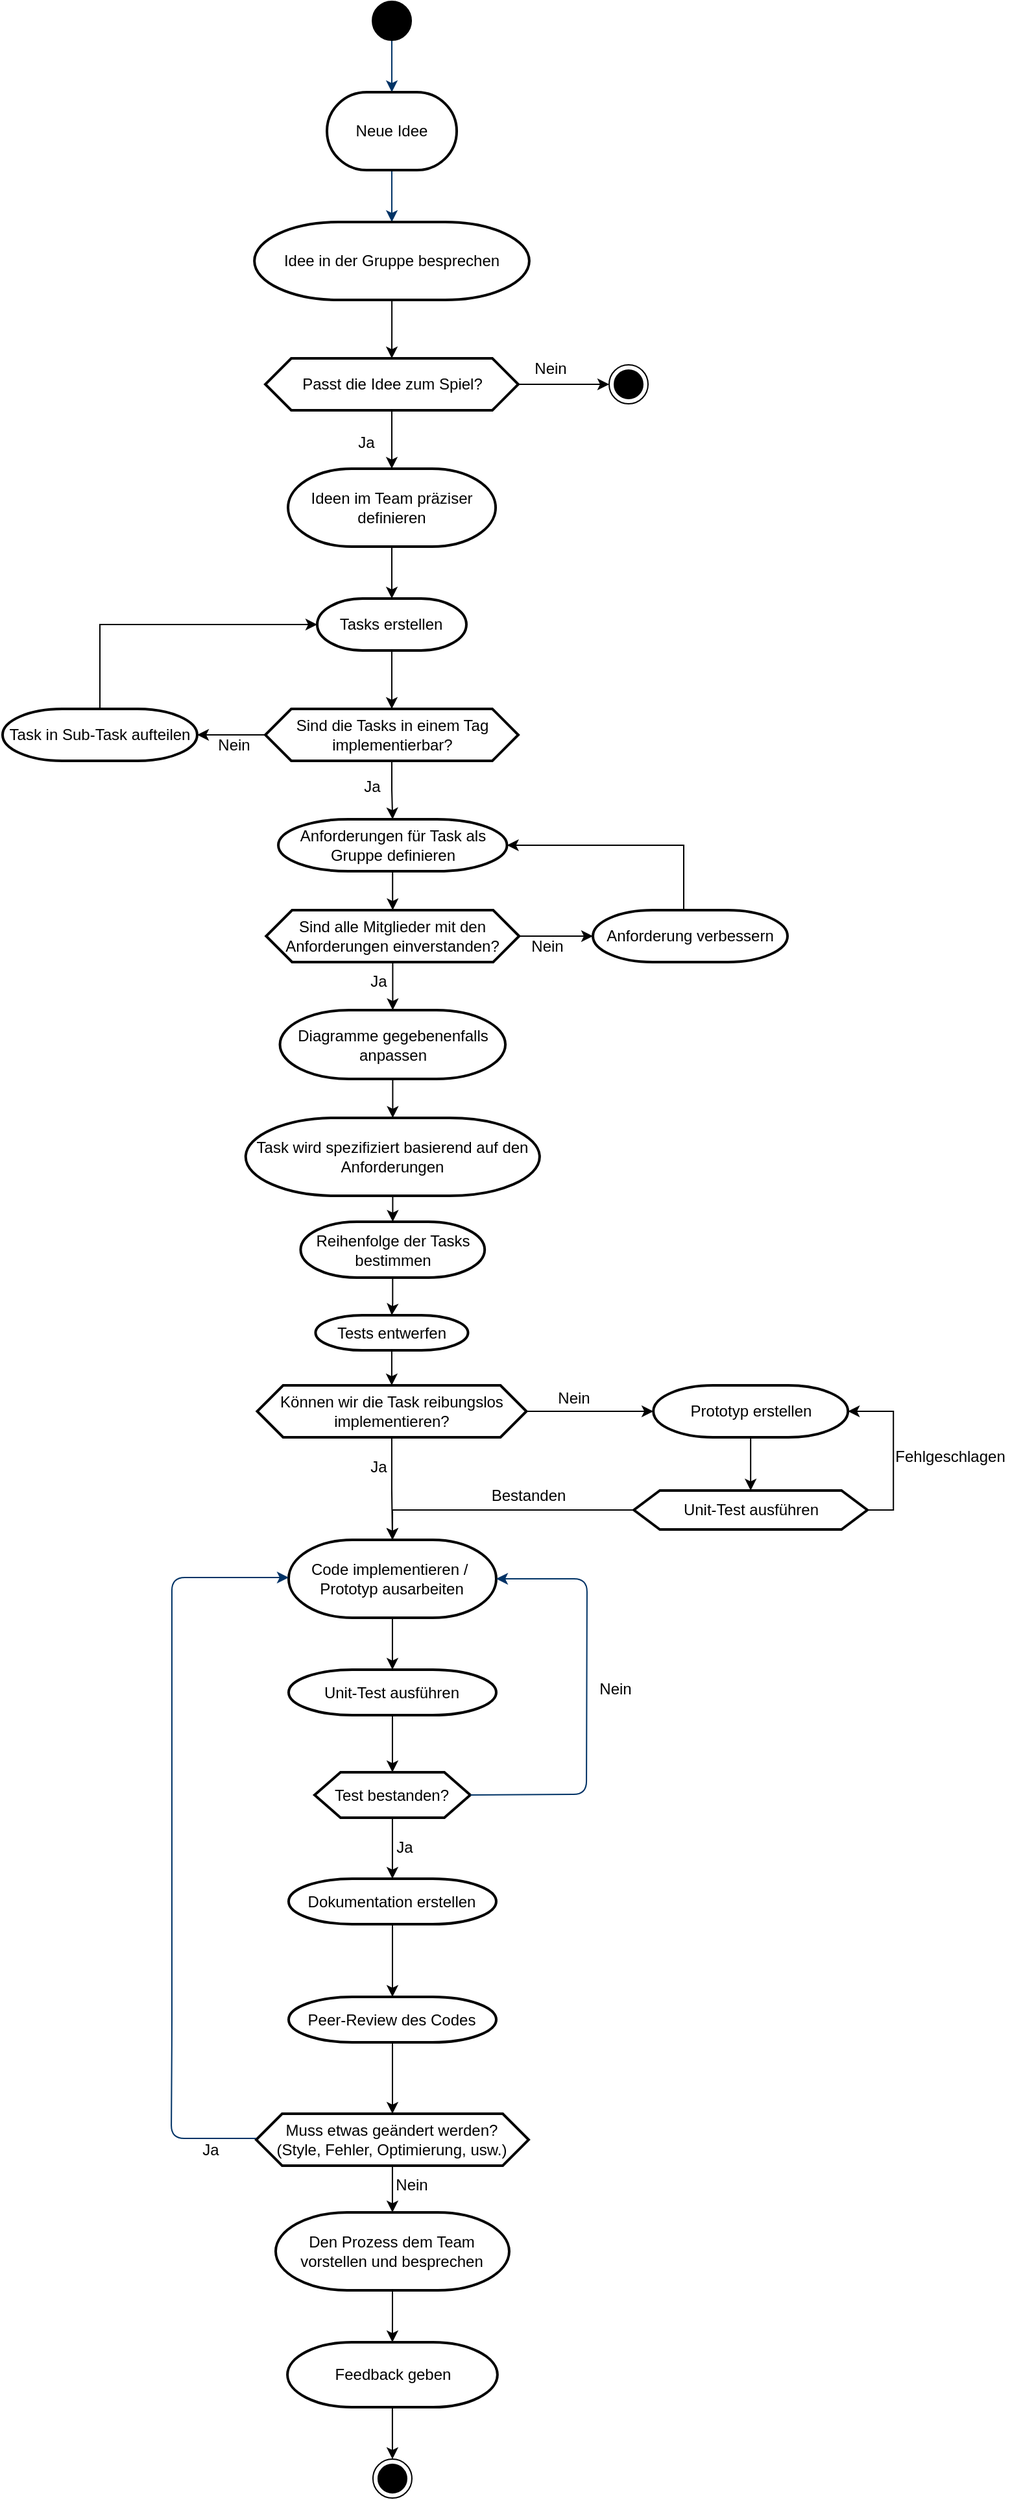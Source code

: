 <mxfile version="27.0.8">
  <diagram id="C5RBs43oDa-KdzZeNtuy" name="Page-1">
    <mxGraphModel dx="521" dy="555" grid="1" gridSize="10" guides="1" tooltips="1" connect="1" arrows="1" fold="1" page="1" pageScale="1" pageWidth="827" pageHeight="1169" math="0" shadow="0">
      <root>
        <mxCell id="WIyWlLk6GJQsqaUBKTNV-0" />
        <mxCell id="WIyWlLk6GJQsqaUBKTNV-1" parent="WIyWlLk6GJQsqaUBKTNV-0" />
        <mxCell id="JPEAjt1dKs-RVORxx70d-140" style="fontStyle=1;strokeColor=#003366;strokeWidth=1;html=1;entryX=0.5;entryY=0;entryDx=0;entryDy=0;entryPerimeter=0;" edge="1" target="JPEAjt1dKs-RVORxx70d-142" parent="WIyWlLk6GJQsqaUBKTNV-1">
          <mxGeometry relative="1" as="geometry">
            <mxPoint x="1505.01" y="120" as="sourcePoint" />
            <mxPoint x="1505.01" y="160" as="targetPoint" />
          </mxGeometry>
        </mxCell>
        <mxCell id="JPEAjt1dKs-RVORxx70d-141" style="fontStyle=1;strokeColor=#003366;strokeWidth=1;html=1;exitX=0.5;exitY=1;exitDx=0;exitDy=0;exitPerimeter=0;entryX=0.5;entryY=0;entryDx=0;entryDy=0;entryPerimeter=0;" edge="1" source="JPEAjt1dKs-RVORxx70d-142" target="JPEAjt1dKs-RVORxx70d-164" parent="WIyWlLk6GJQsqaUBKTNV-1">
          <mxGeometry relative="1" as="geometry">
            <mxPoint x="1505.01" y="240" as="sourcePoint" />
            <mxPoint x="1505.01" y="250" as="targetPoint" />
          </mxGeometry>
        </mxCell>
        <mxCell id="JPEAjt1dKs-RVORxx70d-142" value="Neue Idee" style="strokeWidth=2;html=1;shape=mxgraph.flowchart.terminator;whiteSpace=wrap;" vertex="1" parent="WIyWlLk6GJQsqaUBKTNV-1">
          <mxGeometry x="1455.01" y="160" width="100" height="60" as="geometry" />
        </mxCell>
        <mxCell id="JPEAjt1dKs-RVORxx70d-143" value="" style="ellipse;fillColor=strokeColor;html=1;" vertex="1" parent="WIyWlLk6GJQsqaUBKTNV-1">
          <mxGeometry x="1490.01" y="90" width="30" height="30" as="geometry" />
        </mxCell>
        <mxCell id="JPEAjt1dKs-RVORxx70d-226" value="" style="edgeStyle=orthogonalEdgeStyle;rounded=0;orthogonalLoop=1;jettySize=auto;html=1;" edge="1" parent="WIyWlLk6GJQsqaUBKTNV-1" source="JPEAjt1dKs-RVORxx70d-145" target="JPEAjt1dKs-RVORxx70d-155">
          <mxGeometry relative="1" as="geometry" />
        </mxCell>
        <mxCell id="JPEAjt1dKs-RVORxx70d-145" value="Ideen im Team präziser definieren" style="strokeWidth=2;html=1;shape=mxgraph.flowchart.terminator;whiteSpace=wrap;" vertex="1" parent="WIyWlLk6GJQsqaUBKTNV-1">
          <mxGeometry x="1425.01" y="450" width="160" height="60" as="geometry" />
        </mxCell>
        <mxCell id="JPEAjt1dKs-RVORxx70d-227" value="" style="edgeStyle=orthogonalEdgeStyle;rounded=0;orthogonalLoop=1;jettySize=auto;html=1;" edge="1" parent="WIyWlLk6GJQsqaUBKTNV-1" source="JPEAjt1dKs-RVORxx70d-155" target="JPEAjt1dKs-RVORxx70d-171">
          <mxGeometry relative="1" as="geometry" />
        </mxCell>
        <mxCell id="JPEAjt1dKs-RVORxx70d-155" value="Tasks erstellen" style="strokeWidth=2;html=1;shape=mxgraph.flowchart.terminator;whiteSpace=wrap;" vertex="1" parent="WIyWlLk6GJQsqaUBKTNV-1">
          <mxGeometry x="1447.49" y="550" width="114.99" height="40" as="geometry" />
        </mxCell>
        <mxCell id="JPEAjt1dKs-RVORxx70d-157" value="Code implementieren /&amp;nbsp;&lt;div&gt;Prototyp ausarbeiten&lt;/div&gt;" style="strokeWidth=2;html=1;shape=mxgraph.flowchart.terminator;whiteSpace=wrap;" vertex="1" parent="WIyWlLk6GJQsqaUBKTNV-1">
          <mxGeometry x="1425.48" y="1275" width="160" height="60" as="geometry" />
        </mxCell>
        <mxCell id="JPEAjt1dKs-RVORxx70d-158" value="Unit-Test ausführen" style="strokeWidth=2;html=1;shape=mxgraph.flowchart.terminator;whiteSpace=wrap;" vertex="1" parent="WIyWlLk6GJQsqaUBKTNV-1">
          <mxGeometry x="1425.48" y="1375" width="160" height="35" as="geometry" />
        </mxCell>
        <mxCell id="JPEAjt1dKs-RVORxx70d-159" value="Test bestanden?" style="shape=hexagon;perimeter=hexagonPerimeter2;whiteSpace=wrap;html=1;fixedSize=1;strokeWidth=2" vertex="1" parent="WIyWlLk6GJQsqaUBKTNV-1">
          <mxGeometry x="1445.48" y="1454" width="120" height="35" as="geometry" />
        </mxCell>
        <mxCell id="JPEAjt1dKs-RVORxx70d-160" value="Nein" style="text;html=1;align=center;verticalAlign=middle;resizable=0;points=[];autosize=1;strokeColor=none;fillColor=none;" vertex="1" parent="WIyWlLk6GJQsqaUBKTNV-1">
          <mxGeometry x="1652.49" y="1375" width="50" height="30" as="geometry" />
        </mxCell>
        <mxCell id="JPEAjt1dKs-RVORxx70d-161" value="Ja" style="text;strokeColor=none;align=center;fillColor=none;html=1;verticalAlign=middle;whiteSpace=wrap;rounded=0;" vertex="1" parent="WIyWlLk6GJQsqaUBKTNV-1">
          <mxGeometry x="1485.48" y="1497" width="60" height="30" as="geometry" />
        </mxCell>
        <mxCell id="JPEAjt1dKs-RVORxx70d-163" value="" style="ellipse;html=1;shape=endState;fillColor=strokeColor;" vertex="1" parent="WIyWlLk6GJQsqaUBKTNV-1">
          <mxGeometry x="1490.47" y="1983" width="30" height="30" as="geometry" />
        </mxCell>
        <mxCell id="JPEAjt1dKs-RVORxx70d-224" value="" style="edgeStyle=orthogonalEdgeStyle;rounded=0;orthogonalLoop=1;jettySize=auto;html=1;" edge="1" parent="WIyWlLk6GJQsqaUBKTNV-1" source="JPEAjt1dKs-RVORxx70d-164" target="JPEAjt1dKs-RVORxx70d-213">
          <mxGeometry relative="1" as="geometry" />
        </mxCell>
        <mxCell id="JPEAjt1dKs-RVORxx70d-164" value="Idee in der Gruppe besprechen" style="strokeWidth=2;html=1;shape=mxgraph.flowchart.terminator;whiteSpace=wrap;" vertex="1" parent="WIyWlLk6GJQsqaUBKTNV-1">
          <mxGeometry x="1399.08" y="260" width="211.86" height="60" as="geometry" />
        </mxCell>
        <mxCell id="JPEAjt1dKs-RVORxx70d-231" style="edgeStyle=orthogonalEdgeStyle;rounded=0;orthogonalLoop=1;jettySize=auto;html=1;exitX=0.5;exitY=1;exitDx=0;exitDy=0;" edge="1" parent="WIyWlLk6GJQsqaUBKTNV-1" source="JPEAjt1dKs-RVORxx70d-171" target="JPEAjt1dKs-RVORxx70d-230">
          <mxGeometry relative="1" as="geometry" />
        </mxCell>
        <mxCell id="JPEAjt1dKs-RVORxx70d-171" value="Sind die Tasks in einem Tag implementierbar?" style="shape=hexagon;perimeter=hexagonPerimeter2;whiteSpace=wrap;html=1;fixedSize=1;strokeWidth=2" vertex="1" parent="WIyWlLk6GJQsqaUBKTNV-1">
          <mxGeometry x="1407.5" y="635" width="194.98" height="40" as="geometry" />
        </mxCell>
        <mxCell id="JPEAjt1dKs-RVORxx70d-172" value="Task in Sub-Task aufteilen" style="strokeWidth=2;html=1;shape=mxgraph.flowchart.terminator;whiteSpace=wrap;" vertex="1" parent="WIyWlLk6GJQsqaUBKTNV-1">
          <mxGeometry x="1204.98" y="635" width="150" height="40" as="geometry" />
        </mxCell>
        <mxCell id="JPEAjt1dKs-RVORxx70d-173" style="edgeStyle=orthogonalEdgeStyle;rounded=0;orthogonalLoop=1;jettySize=auto;html=1;exitX=0;exitY=0.5;exitDx=0;exitDy=0;entryX=1;entryY=0.5;entryDx=0;entryDy=0;entryPerimeter=0;" edge="1" source="JPEAjt1dKs-RVORxx70d-171" target="JPEAjt1dKs-RVORxx70d-172" parent="WIyWlLk6GJQsqaUBKTNV-1">
          <mxGeometry relative="1" as="geometry" />
        </mxCell>
        <mxCell id="JPEAjt1dKs-RVORxx70d-175" value="Nein&lt;div&gt;&lt;br&gt;&lt;/div&gt;" style="text;html=1;align=center;verticalAlign=middle;resizable=0;points=[];autosize=1;strokeColor=none;fillColor=none;" vertex="1" parent="WIyWlLk6GJQsqaUBKTNV-1">
          <mxGeometry x="1357.5" y="650" width="50" height="40" as="geometry" />
        </mxCell>
        <mxCell id="JPEAjt1dKs-RVORxx70d-176" value="Ja" style="text;strokeColor=none;align=center;fillColor=none;html=1;verticalAlign=middle;whiteSpace=wrap;rounded=0;" vertex="1" parent="WIyWlLk6GJQsqaUBKTNV-1">
          <mxGeometry x="1460.01" y="680" width="60" height="30" as="geometry" />
        </mxCell>
        <mxCell id="JPEAjt1dKs-RVORxx70d-257" value="" style="edgeStyle=orthogonalEdgeStyle;rounded=0;orthogonalLoop=1;jettySize=auto;html=1;" edge="1" parent="WIyWlLk6GJQsqaUBKTNV-1" source="JPEAjt1dKs-RVORxx70d-180" target="JPEAjt1dKs-RVORxx70d-157">
          <mxGeometry relative="1" as="geometry" />
        </mxCell>
        <mxCell id="JPEAjt1dKs-RVORxx70d-180" value="Können wir die Task reibungslos implementieren?" style="shape=hexagon;perimeter=hexagonPerimeter2;whiteSpace=wrap;html=1;fixedSize=1;strokeWidth=2" vertex="1" parent="WIyWlLk6GJQsqaUBKTNV-1">
          <mxGeometry x="1401.24" y="1156" width="207.5" height="40" as="geometry" />
        </mxCell>
        <mxCell id="JPEAjt1dKs-RVORxx70d-181" style="edgeStyle=orthogonalEdgeStyle;rounded=0;orthogonalLoop=1;jettySize=auto;html=1;entryX=0.5;entryY=0;entryDx=0;entryDy=0;" edge="1" source="JPEAjt1dKs-RVORxx70d-182" target="JPEAjt1dKs-RVORxx70d-185" parent="WIyWlLk6GJQsqaUBKTNV-1">
          <mxGeometry relative="1" as="geometry" />
        </mxCell>
        <mxCell id="JPEAjt1dKs-RVORxx70d-182" value="Prototyp erstellen" style="strokeWidth=2;html=1;shape=mxgraph.flowchart.terminator;whiteSpace=wrap;" vertex="1" parent="WIyWlLk6GJQsqaUBKTNV-1">
          <mxGeometry x="1706.58" y="1156" width="150" height="40" as="geometry" />
        </mxCell>
        <mxCell id="JPEAjt1dKs-RVORxx70d-183" style="edgeStyle=orthogonalEdgeStyle;rounded=0;orthogonalLoop=1;jettySize=auto;html=1;exitX=1;exitY=0.5;exitDx=0;exitDy=0;entryX=0;entryY=0.5;entryDx=0;entryDy=0;entryPerimeter=0;" edge="1" source="JPEAjt1dKs-RVORxx70d-180" target="JPEAjt1dKs-RVORxx70d-182" parent="WIyWlLk6GJQsqaUBKTNV-1">
          <mxGeometry relative="1" as="geometry" />
        </mxCell>
        <mxCell id="JPEAjt1dKs-RVORxx70d-184" value="&lt;div&gt;&lt;br&gt;&lt;/div&gt;Nein" style="text;html=1;align=center;verticalAlign=middle;resizable=0;points=[];autosize=1;strokeColor=none;fillColor=none;" vertex="1" parent="WIyWlLk6GJQsqaUBKTNV-1">
          <mxGeometry x="1620" y="1138" width="50" height="40" as="geometry" />
        </mxCell>
        <mxCell id="JPEAjt1dKs-RVORxx70d-259" style="edgeStyle=orthogonalEdgeStyle;rounded=0;orthogonalLoop=1;jettySize=auto;html=1;exitX=0;exitY=0.5;exitDx=0;exitDy=0;" edge="1" parent="WIyWlLk6GJQsqaUBKTNV-1" source="JPEAjt1dKs-RVORxx70d-185" target="JPEAjt1dKs-RVORxx70d-157">
          <mxGeometry relative="1" as="geometry" />
        </mxCell>
        <mxCell id="JPEAjt1dKs-RVORxx70d-185" value="Unit-Test ausführen" style="shape=hexagon;perimeter=hexagonPerimeter2;whiteSpace=wrap;html=1;fixedSize=1;strokeWidth=2" vertex="1" parent="WIyWlLk6GJQsqaUBKTNV-1">
          <mxGeometry x="1691.58" y="1237" width="180" height="30" as="geometry" />
        </mxCell>
        <mxCell id="JPEAjt1dKs-RVORxx70d-188" value="Fehlgeschlagen" style="text;html=1;align=center;verticalAlign=middle;resizable=0;points=[];autosize=1;strokeColor=none;fillColor=none;" vertex="1" parent="WIyWlLk6GJQsqaUBKTNV-1">
          <mxGeometry x="1880" y="1196" width="110" height="30" as="geometry" />
        </mxCell>
        <mxCell id="JPEAjt1dKs-RVORxx70d-189" value="Ja&lt;div&gt;&lt;br&gt;&lt;/div&gt;" style="text;strokeColor=none;align=center;fillColor=none;html=1;verticalAlign=middle;whiteSpace=wrap;rounded=0;" vertex="1" parent="WIyWlLk6GJQsqaUBKTNV-1">
          <mxGeometry x="1464.99" y="1211" width="60" height="30" as="geometry" />
        </mxCell>
        <mxCell id="JPEAjt1dKs-RVORxx70d-192" style="edgeStyle=orthogonalEdgeStyle;rounded=0;orthogonalLoop=1;jettySize=auto;html=1;exitX=0.5;exitY=1;exitDx=0;exitDy=0;exitPerimeter=0;entryX=0.5;entryY=0;entryDx=0;entryDy=0;entryPerimeter=0;" edge="1" source="JPEAjt1dKs-RVORxx70d-157" target="JPEAjt1dKs-RVORxx70d-158" parent="WIyWlLk6GJQsqaUBKTNV-1">
          <mxGeometry relative="1" as="geometry" />
        </mxCell>
        <mxCell id="JPEAjt1dKs-RVORxx70d-193" style="edgeStyle=orthogonalEdgeStyle;rounded=0;orthogonalLoop=1;jettySize=auto;html=1;entryX=0.5;entryY=0;entryDx=0;entryDy=0;" edge="1" source="JPEAjt1dKs-RVORxx70d-158" target="JPEAjt1dKs-RVORxx70d-159" parent="WIyWlLk6GJQsqaUBKTNV-1">
          <mxGeometry relative="1" as="geometry" />
        </mxCell>
        <mxCell id="JPEAjt1dKs-RVORxx70d-194" style="fontStyle=1;strokeColor=#003366;strokeWidth=1;html=1;exitX=1;exitY=0.5;exitDx=0;exitDy=0;entryX=1;entryY=0.5;entryDx=0;entryDy=0;entryPerimeter=0;fillColor=#000000;" edge="1" source="JPEAjt1dKs-RVORxx70d-159" target="JPEAjt1dKs-RVORxx70d-157" parent="WIyWlLk6GJQsqaUBKTNV-1">
          <mxGeometry relative="1" as="geometry">
            <mxPoint x="1605.49" y="1475" as="sourcePoint" />
            <mxPoint x="1590.49" y="1399" as="targetPoint" />
            <Array as="points">
              <mxPoint x="1655" y="1471" />
              <mxPoint x="1655.48" y="1305" />
            </Array>
          </mxGeometry>
        </mxCell>
        <mxCell id="JPEAjt1dKs-RVORxx70d-195" value="" style="edgeStyle=orthogonalEdgeStyle;rounded=0;orthogonalLoop=1;jettySize=auto;html=1;" edge="1" source="JPEAjt1dKs-RVORxx70d-196" target="JPEAjt1dKs-RVORxx70d-200" parent="WIyWlLk6GJQsqaUBKTNV-1">
          <mxGeometry relative="1" as="geometry" />
        </mxCell>
        <mxCell id="JPEAjt1dKs-RVORxx70d-196" value="Peer-Review des Codes" style="strokeWidth=2;html=1;shape=mxgraph.flowchart.terminator;whiteSpace=wrap;" vertex="1" parent="WIyWlLk6GJQsqaUBKTNV-1">
          <mxGeometry x="1425.49" y="1627" width="160" height="35" as="geometry" />
        </mxCell>
        <mxCell id="JPEAjt1dKs-RVORxx70d-197" value="Dokumentation erstellen" style="strokeWidth=2;html=1;shape=mxgraph.flowchart.terminator;whiteSpace=wrap;" vertex="1" parent="WIyWlLk6GJQsqaUBKTNV-1">
          <mxGeometry x="1425.47" y="1536" width="160" height="35" as="geometry" />
        </mxCell>
        <mxCell id="JPEAjt1dKs-RVORxx70d-198" style="edgeStyle=orthogonalEdgeStyle;rounded=0;orthogonalLoop=1;jettySize=auto;html=1;exitX=0.5;exitY=1;exitDx=0;exitDy=0;entryX=0.5;entryY=0;entryDx=0;entryDy=0;entryPerimeter=0;" edge="1" source="JPEAjt1dKs-RVORxx70d-159" target="JPEAjt1dKs-RVORxx70d-197" parent="WIyWlLk6GJQsqaUBKTNV-1">
          <mxGeometry relative="1" as="geometry" />
        </mxCell>
        <mxCell id="JPEAjt1dKs-RVORxx70d-199" style="edgeStyle=orthogonalEdgeStyle;rounded=0;orthogonalLoop=1;jettySize=auto;html=1;entryX=0.5;entryY=0;entryDx=0;entryDy=0;entryPerimeter=0;" edge="1" source="JPEAjt1dKs-RVORxx70d-197" target="JPEAjt1dKs-RVORxx70d-196" parent="WIyWlLk6GJQsqaUBKTNV-1">
          <mxGeometry relative="1" as="geometry" />
        </mxCell>
        <mxCell id="JPEAjt1dKs-RVORxx70d-200" value="Muss etwas geändert werden?&lt;div&gt;(Style, Fehler, Optimierung, usw.)&lt;/div&gt;" style="shape=hexagon;perimeter=hexagonPerimeter2;whiteSpace=wrap;html=1;fixedSize=1;strokeWidth=2" vertex="1" parent="WIyWlLk6GJQsqaUBKTNV-1">
          <mxGeometry x="1400.47" y="1717" width="210.01" height="40" as="geometry" />
        </mxCell>
        <mxCell id="JPEAjt1dKs-RVORxx70d-201" style="fontStyle=1;strokeColor=#003366;strokeWidth=1;html=1;exitX=0;exitY=0.5;exitDx=0;exitDy=0;entryX=0;entryY=0.5;entryDx=0;entryDy=0;entryPerimeter=0;" edge="1" parent="WIyWlLk6GJQsqaUBKTNV-1">
          <mxGeometry relative="1" as="geometry">
            <mxPoint x="1400.47" y="1736" as="sourcePoint" />
            <mxPoint x="1425.48" y="1304" as="targetPoint" />
            <Array as="points">
              <mxPoint x="1335" y="1736" />
              <mxPoint x="1335.48" y="1654" />
              <mxPoint x="1335.48" y="1304" />
            </Array>
          </mxGeometry>
        </mxCell>
        <mxCell id="JPEAjt1dKs-RVORxx70d-203" value="Ja&lt;div&gt;&lt;br&gt;&lt;/div&gt;" style="text;html=1;align=center;verticalAlign=middle;resizable=0;points=[];autosize=1;strokeColor=none;fillColor=none;" vertex="1" parent="WIyWlLk6GJQsqaUBKTNV-1">
          <mxGeometry x="1345.48" y="1732" width="40" height="40" as="geometry" />
        </mxCell>
        <mxCell id="JPEAjt1dKs-RVORxx70d-205" value="" style="edgeStyle=orthogonalEdgeStyle;rounded=0;orthogonalLoop=1;jettySize=auto;html=1;" edge="1" source="JPEAjt1dKs-RVORxx70d-206" target="JPEAjt1dKs-RVORxx70d-209" parent="WIyWlLk6GJQsqaUBKTNV-1">
          <mxGeometry relative="1" as="geometry" />
        </mxCell>
        <mxCell id="JPEAjt1dKs-RVORxx70d-206" value="Den Prozess dem Team vorstellen und besprechen" style="strokeWidth=2;html=1;shape=mxgraph.flowchart.terminator;whiteSpace=wrap;" vertex="1" parent="WIyWlLk6GJQsqaUBKTNV-1">
          <mxGeometry x="1415.49" y="1793" width="179.99" height="60" as="geometry" />
        </mxCell>
        <mxCell id="JPEAjt1dKs-RVORxx70d-207" style="edgeStyle=orthogonalEdgeStyle;rounded=0;orthogonalLoop=1;jettySize=auto;html=1;entryX=0.5;entryY=0;entryDx=0;entryDy=0;entryPerimeter=0;exitX=0.5;exitY=1;exitDx=0;exitDy=0;" edge="1" source="JPEAjt1dKs-RVORxx70d-200" target="JPEAjt1dKs-RVORxx70d-206" parent="WIyWlLk6GJQsqaUBKTNV-1">
          <mxGeometry relative="1" as="geometry">
            <mxPoint x="1505.485" y="1905" as="sourcePoint" />
          </mxGeometry>
        </mxCell>
        <mxCell id="JPEAjt1dKs-RVORxx70d-208" value="" style="edgeStyle=orthogonalEdgeStyle;rounded=0;orthogonalLoop=1;jettySize=auto;html=1;" edge="1" source="JPEAjt1dKs-RVORxx70d-209" target="JPEAjt1dKs-RVORxx70d-163" parent="WIyWlLk6GJQsqaUBKTNV-1">
          <mxGeometry relative="1" as="geometry" />
        </mxCell>
        <mxCell id="JPEAjt1dKs-RVORxx70d-209" value="Feedback geben" style="strokeWidth=2;html=1;shape=mxgraph.flowchart.terminator;whiteSpace=wrap;" vertex="1" parent="WIyWlLk6GJQsqaUBKTNV-1">
          <mxGeometry x="1424.55" y="1893" width="161.87" height="50" as="geometry" />
        </mxCell>
        <mxCell id="JPEAjt1dKs-RVORxx70d-216" style="edgeStyle=orthogonalEdgeStyle;rounded=0;orthogonalLoop=1;jettySize=auto;html=1;" edge="1" parent="WIyWlLk6GJQsqaUBKTNV-1" source="JPEAjt1dKs-RVORxx70d-213">
          <mxGeometry relative="1" as="geometry">
            <mxPoint x="1672.49" y="385" as="targetPoint" />
          </mxGeometry>
        </mxCell>
        <mxCell id="JPEAjt1dKs-RVORxx70d-225" value="" style="edgeStyle=orthogonalEdgeStyle;rounded=0;orthogonalLoop=1;jettySize=auto;html=1;" edge="1" parent="WIyWlLk6GJQsqaUBKTNV-1" source="JPEAjt1dKs-RVORxx70d-213" target="JPEAjt1dKs-RVORxx70d-145">
          <mxGeometry relative="1" as="geometry" />
        </mxCell>
        <mxCell id="JPEAjt1dKs-RVORxx70d-213" value="Passt die Idee zum Spiel?" style="shape=hexagon;perimeter=hexagonPerimeter2;whiteSpace=wrap;html=1;fixedSize=1;strokeWidth=2" vertex="1" parent="WIyWlLk6GJQsqaUBKTNV-1">
          <mxGeometry x="1407.5" y="365" width="194.98" height="40" as="geometry" />
        </mxCell>
        <mxCell id="JPEAjt1dKs-RVORxx70d-217" value="Nein&lt;div&gt;&lt;br&gt;&lt;/div&gt;" style="text;html=1;align=center;verticalAlign=middle;resizable=0;points=[];autosize=1;strokeColor=none;fillColor=none;" vertex="1" parent="WIyWlLk6GJQsqaUBKTNV-1">
          <mxGeometry x="1602.48" y="360" width="50" height="40" as="geometry" />
        </mxCell>
        <mxCell id="JPEAjt1dKs-RVORxx70d-218" value="Ja" style="text;html=1;align=center;verticalAlign=middle;resizable=0;points=[];autosize=1;strokeColor=none;fillColor=none;" vertex="1" parent="WIyWlLk6GJQsqaUBKTNV-1">
          <mxGeometry x="1464.99" y="415" width="40" height="30" as="geometry" />
        </mxCell>
        <mxCell id="JPEAjt1dKs-RVORxx70d-223" value="" style="ellipse;html=1;shape=endState;fillColor=strokeColor;" vertex="1" parent="WIyWlLk6GJQsqaUBKTNV-1">
          <mxGeometry x="1672.49" y="370" width="30" height="30" as="geometry" />
        </mxCell>
        <mxCell id="JPEAjt1dKs-RVORxx70d-229" style="edgeStyle=orthogonalEdgeStyle;rounded=0;orthogonalLoop=1;jettySize=auto;html=1;entryX=0;entryY=0.5;entryDx=0;entryDy=0;entryPerimeter=0;" edge="1" parent="WIyWlLk6GJQsqaUBKTNV-1" source="JPEAjt1dKs-RVORxx70d-172" target="JPEAjt1dKs-RVORxx70d-155">
          <mxGeometry relative="1" as="geometry">
            <Array as="points">
              <mxPoint x="1280" y="570" />
            </Array>
          </mxGeometry>
        </mxCell>
        <mxCell id="JPEAjt1dKs-RVORxx70d-234" value="" style="edgeStyle=orthogonalEdgeStyle;rounded=0;orthogonalLoop=1;jettySize=auto;html=1;" edge="1" parent="WIyWlLk6GJQsqaUBKTNV-1" source="JPEAjt1dKs-RVORxx70d-230" target="JPEAjt1dKs-RVORxx70d-233">
          <mxGeometry relative="1" as="geometry" />
        </mxCell>
        <mxCell id="JPEAjt1dKs-RVORxx70d-230" value="Anforderungen für Task als Gruppe definieren" style="strokeWidth=2;html=1;shape=mxgraph.flowchart.terminator;whiteSpace=wrap;" vertex="1" parent="WIyWlLk6GJQsqaUBKTNV-1">
          <mxGeometry x="1417.52" y="720" width="176.24" height="40" as="geometry" />
        </mxCell>
        <mxCell id="JPEAjt1dKs-RVORxx70d-236" value="" style="edgeStyle=orthogonalEdgeStyle;rounded=0;orthogonalLoop=1;jettySize=auto;html=1;" edge="1" parent="WIyWlLk6GJQsqaUBKTNV-1" source="JPEAjt1dKs-RVORxx70d-233" target="JPEAjt1dKs-RVORxx70d-235">
          <mxGeometry relative="1" as="geometry" />
        </mxCell>
        <mxCell id="JPEAjt1dKs-RVORxx70d-255" value="" style="edgeStyle=orthogonalEdgeStyle;rounded=0;orthogonalLoop=1;jettySize=auto;html=1;" edge="1" parent="WIyWlLk6GJQsqaUBKTNV-1" source="JPEAjt1dKs-RVORxx70d-233" target="JPEAjt1dKs-RVORxx70d-254">
          <mxGeometry relative="1" as="geometry" />
        </mxCell>
        <mxCell id="JPEAjt1dKs-RVORxx70d-233" value="Sind alle Mitglieder mit den Anforderungen einverstanden?" style="shape=hexagon;perimeter=hexagonPerimeter2;whiteSpace=wrap;html=1;fixedSize=1;strokeWidth=2" vertex="1" parent="WIyWlLk6GJQsqaUBKTNV-1">
          <mxGeometry x="1408.15" y="790" width="194.98" height="40" as="geometry" />
        </mxCell>
        <mxCell id="JPEAjt1dKs-RVORxx70d-235" value="Anforderung verbessern" style="strokeWidth=2;html=1;shape=mxgraph.flowchart.terminator;whiteSpace=wrap;" vertex="1" parent="WIyWlLk6GJQsqaUBKTNV-1">
          <mxGeometry x="1660" y="790" width="150" height="40" as="geometry" />
        </mxCell>
        <mxCell id="JPEAjt1dKs-RVORxx70d-237" style="edgeStyle=orthogonalEdgeStyle;rounded=0;orthogonalLoop=1;jettySize=auto;html=1;entryX=1;entryY=0.5;entryDx=0;entryDy=0;entryPerimeter=0;" edge="1" parent="WIyWlLk6GJQsqaUBKTNV-1" source="JPEAjt1dKs-RVORxx70d-235" target="JPEAjt1dKs-RVORxx70d-230">
          <mxGeometry relative="1" as="geometry">
            <Array as="points">
              <mxPoint x="1730" y="740" />
            </Array>
          </mxGeometry>
        </mxCell>
        <mxCell id="JPEAjt1dKs-RVORxx70d-252" value="" style="edgeStyle=orthogonalEdgeStyle;rounded=0;orthogonalLoop=1;jettySize=auto;html=1;" edge="1" parent="WIyWlLk6GJQsqaUBKTNV-1" source="JPEAjt1dKs-RVORxx70d-238" target="JPEAjt1dKs-RVORxx70d-251">
          <mxGeometry relative="1" as="geometry" />
        </mxCell>
        <mxCell id="JPEAjt1dKs-RVORxx70d-238" value="Task wird spezifiziert basierend auf den Anforderungen" style="strokeWidth=2;html=1;shape=mxgraph.flowchart.terminator;whiteSpace=wrap;" vertex="1" parent="WIyWlLk6GJQsqaUBKTNV-1">
          <mxGeometry x="1392.37" y="950" width="226.56" height="60" as="geometry" />
        </mxCell>
        <mxCell id="JPEAjt1dKs-RVORxx70d-240" value="Ja" style="text;strokeColor=none;align=center;fillColor=none;html=1;verticalAlign=middle;whiteSpace=wrap;rounded=0;" vertex="1" parent="WIyWlLk6GJQsqaUBKTNV-1">
          <mxGeometry x="1464.99" y="830" width="60" height="30" as="geometry" />
        </mxCell>
        <mxCell id="JPEAjt1dKs-RVORxx70d-241" value="Nein" style="text;strokeColor=none;align=center;fillColor=none;html=1;verticalAlign=middle;whiteSpace=wrap;rounded=0;" vertex="1" parent="WIyWlLk6GJQsqaUBKTNV-1">
          <mxGeometry x="1595" y="803" width="60" height="30" as="geometry" />
        </mxCell>
        <mxCell id="JPEAjt1dKs-RVORxx70d-244" style="edgeStyle=orthogonalEdgeStyle;rounded=0;orthogonalLoop=1;jettySize=auto;html=1;exitX=1;exitY=0.5;exitDx=0;exitDy=0;entryX=1;entryY=0.5;entryDx=0;entryDy=0;entryPerimeter=0;" edge="1" parent="WIyWlLk6GJQsqaUBKTNV-1" source="JPEAjt1dKs-RVORxx70d-185" target="JPEAjt1dKs-RVORxx70d-182">
          <mxGeometry relative="1" as="geometry" />
        </mxCell>
        <mxCell id="JPEAjt1dKs-RVORxx70d-249" value="" style="edgeStyle=orthogonalEdgeStyle;rounded=0;orthogonalLoop=1;jettySize=auto;html=1;" edge="1" parent="WIyWlLk6GJQsqaUBKTNV-1" source="JPEAjt1dKs-RVORxx70d-245" target="JPEAjt1dKs-RVORxx70d-180">
          <mxGeometry relative="1" as="geometry" />
        </mxCell>
        <mxCell id="JPEAjt1dKs-RVORxx70d-245" value="Tests entwerfen" style="strokeWidth=2;html=1;shape=mxgraph.flowchart.terminator;whiteSpace=wrap;" vertex="1" parent="WIyWlLk6GJQsqaUBKTNV-1">
          <mxGeometry x="1446.22" y="1102" width="117.52" height="27" as="geometry" />
        </mxCell>
        <mxCell id="JPEAjt1dKs-RVORxx70d-253" value="" style="edgeStyle=orthogonalEdgeStyle;rounded=0;orthogonalLoop=1;jettySize=auto;html=1;" edge="1" parent="WIyWlLk6GJQsqaUBKTNV-1" source="JPEAjt1dKs-RVORxx70d-251" target="JPEAjt1dKs-RVORxx70d-245">
          <mxGeometry relative="1" as="geometry" />
        </mxCell>
        <mxCell id="JPEAjt1dKs-RVORxx70d-251" value="Reihenfolge der Tasks bestimmen" style="strokeWidth=2;html=1;shape=mxgraph.flowchart.terminator;whiteSpace=wrap;" vertex="1" parent="WIyWlLk6GJQsqaUBKTNV-1">
          <mxGeometry x="1434.72" y="1030" width="141.86" height="43" as="geometry" />
        </mxCell>
        <mxCell id="JPEAjt1dKs-RVORxx70d-256" value="" style="edgeStyle=orthogonalEdgeStyle;rounded=0;orthogonalLoop=1;jettySize=auto;html=1;" edge="1" parent="WIyWlLk6GJQsqaUBKTNV-1" source="JPEAjt1dKs-RVORxx70d-254" target="JPEAjt1dKs-RVORxx70d-238">
          <mxGeometry relative="1" as="geometry" />
        </mxCell>
        <mxCell id="JPEAjt1dKs-RVORxx70d-254" value="Diagramme gegebenenfalls anpassen" style="strokeWidth=2;html=1;shape=mxgraph.flowchart.terminator;whiteSpace=wrap;" vertex="1" parent="WIyWlLk6GJQsqaUBKTNV-1">
          <mxGeometry x="1418.77" y="867" width="173.75" height="53" as="geometry" />
        </mxCell>
        <mxCell id="JPEAjt1dKs-RVORxx70d-260" value="Bestanden" style="text;html=1;align=center;verticalAlign=middle;resizable=0;points=[];autosize=1;strokeColor=none;fillColor=none;" vertex="1" parent="WIyWlLk6GJQsqaUBKTNV-1">
          <mxGeometry x="1570.01" y="1226" width="80" height="30" as="geometry" />
        </mxCell>
        <mxCell id="JPEAjt1dKs-RVORxx70d-261" value="Nein" style="text;html=1;align=center;verticalAlign=middle;resizable=0;points=[];autosize=1;strokeColor=none;fillColor=none;" vertex="1" parent="WIyWlLk6GJQsqaUBKTNV-1">
          <mxGeometry x="1495.48" y="1757" width="50" height="30" as="geometry" />
        </mxCell>
      </root>
    </mxGraphModel>
  </diagram>
</mxfile>
